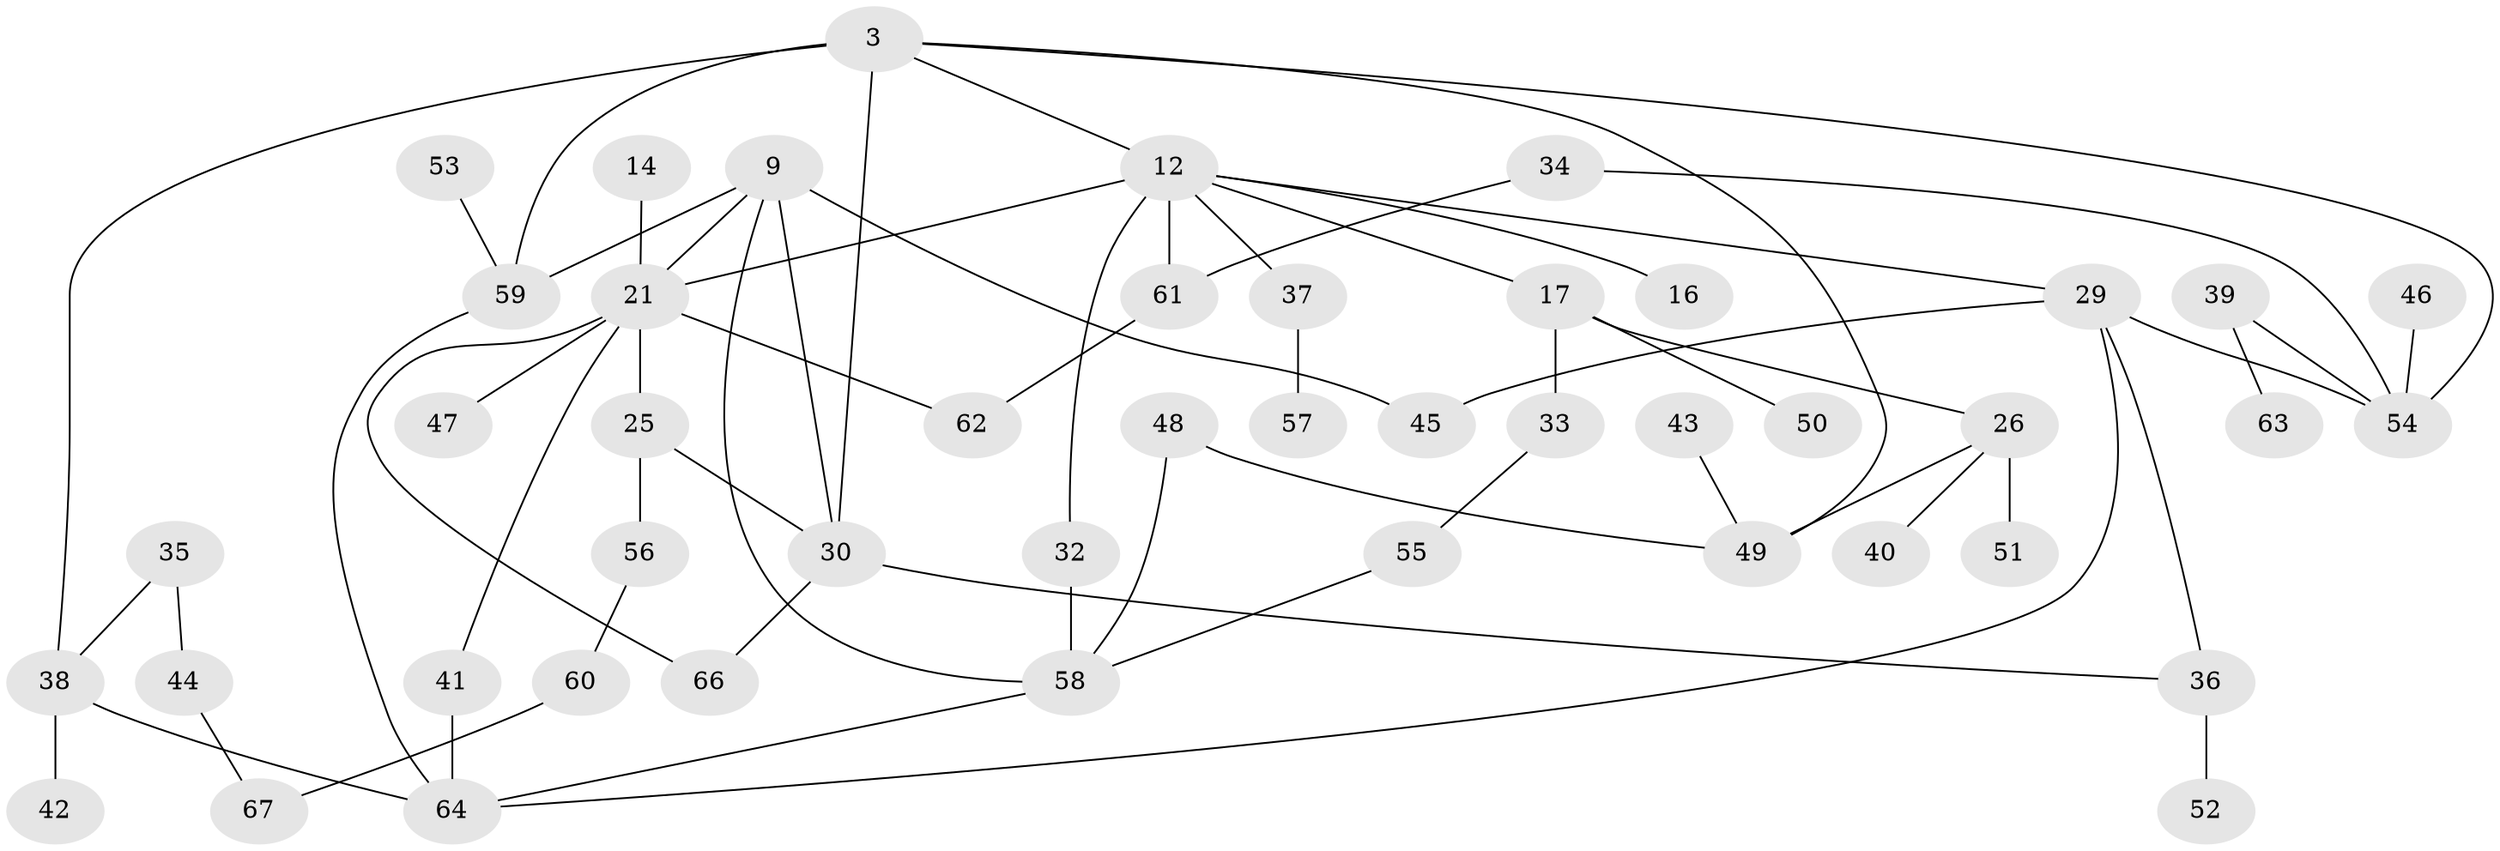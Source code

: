 // original degree distribution, {4: 0.11940298507462686, 6: 0.04477611940298507, 9: 0.014925373134328358, 3: 0.19402985074626866, 2: 0.3283582089552239, 5: 0.07462686567164178, 1: 0.22388059701492538}
// Generated by graph-tools (version 1.1) at 2025/44/03/04/25 21:44:35]
// undirected, 46 vertices, 63 edges
graph export_dot {
graph [start="1"]
  node [color=gray90,style=filled];
  3;
  9;
  12 [super="+2"];
  14;
  16;
  17;
  21 [super="+10+18+11"];
  25;
  26;
  29 [super="+1"];
  30 [super="+7+4"];
  32;
  33;
  34 [super="+15"];
  35;
  36;
  37;
  38 [super="+20"];
  39;
  40;
  41 [super="+27"];
  42;
  43;
  44;
  45;
  46;
  47;
  48;
  49 [super="+31"];
  50;
  51;
  52;
  53;
  54 [super="+6"];
  55;
  56 [super="+28"];
  57;
  58 [super="+23"];
  59 [super="+13"];
  60;
  61 [super="+22"];
  62;
  63;
  64;
  66 [super="+65"];
  67;
  3 -- 12 [weight=2];
  3 -- 49;
  3 -- 59 [weight=2];
  3 -- 30 [weight=2];
  3 -- 54;
  3 -- 38;
  9 -- 45;
  9 -- 30 [weight=2];
  9 -- 59;
  9 -- 21;
  9 -- 58;
  12 -- 16;
  12 -- 37;
  12 -- 32;
  12 -- 17;
  12 -- 29;
  12 -- 21;
  12 -- 61;
  14 -- 21;
  17 -- 26;
  17 -- 33;
  17 -- 50;
  21 -- 62;
  21 -- 66 [weight=2];
  21 -- 25;
  21 -- 47;
  21 -- 41;
  25 -- 56 [weight=2];
  25 -- 30;
  26 -- 40;
  26 -- 51;
  26 -- 49 [weight=2];
  29 -- 45;
  29 -- 36;
  29 -- 64;
  29 -- 54;
  30 -- 36;
  30 -- 66;
  32 -- 58;
  33 -- 55;
  34 -- 61;
  34 -- 54;
  35 -- 44;
  35 -- 38;
  36 -- 52;
  37 -- 57;
  38 -- 42;
  38 -- 64;
  39 -- 63;
  39 -- 54;
  41 -- 64;
  43 -- 49;
  44 -- 67;
  46 -- 54;
  48 -- 58;
  48 -- 49;
  53 -- 59;
  55 -- 58;
  56 -- 60;
  58 -- 64;
  59 -- 64;
  60 -- 67;
  61 -- 62;
}
